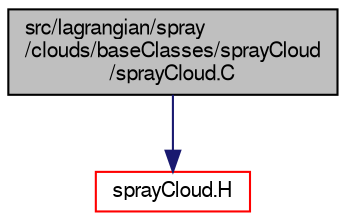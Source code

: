 digraph "src/lagrangian/spray/clouds/baseClasses/sprayCloud/sprayCloud.C"
{
  bgcolor="transparent";
  edge [fontname="FreeSans",fontsize="10",labelfontname="FreeSans",labelfontsize="10"];
  node [fontname="FreeSans",fontsize="10",shape=record];
  Node1 [label="src/lagrangian/spray\l/clouds/baseClasses/sprayCloud\l/sprayCloud.C",height=0.2,width=0.4,color="black", fillcolor="grey75", style="filled" fontcolor="black"];
  Node1 -> Node2 [color="midnightblue",fontsize="10",style="solid",fontname="FreeSans"];
  Node2 [label="sprayCloud.H",height=0.2,width=0.4,color="red",URL="$a06512.html"];
}
